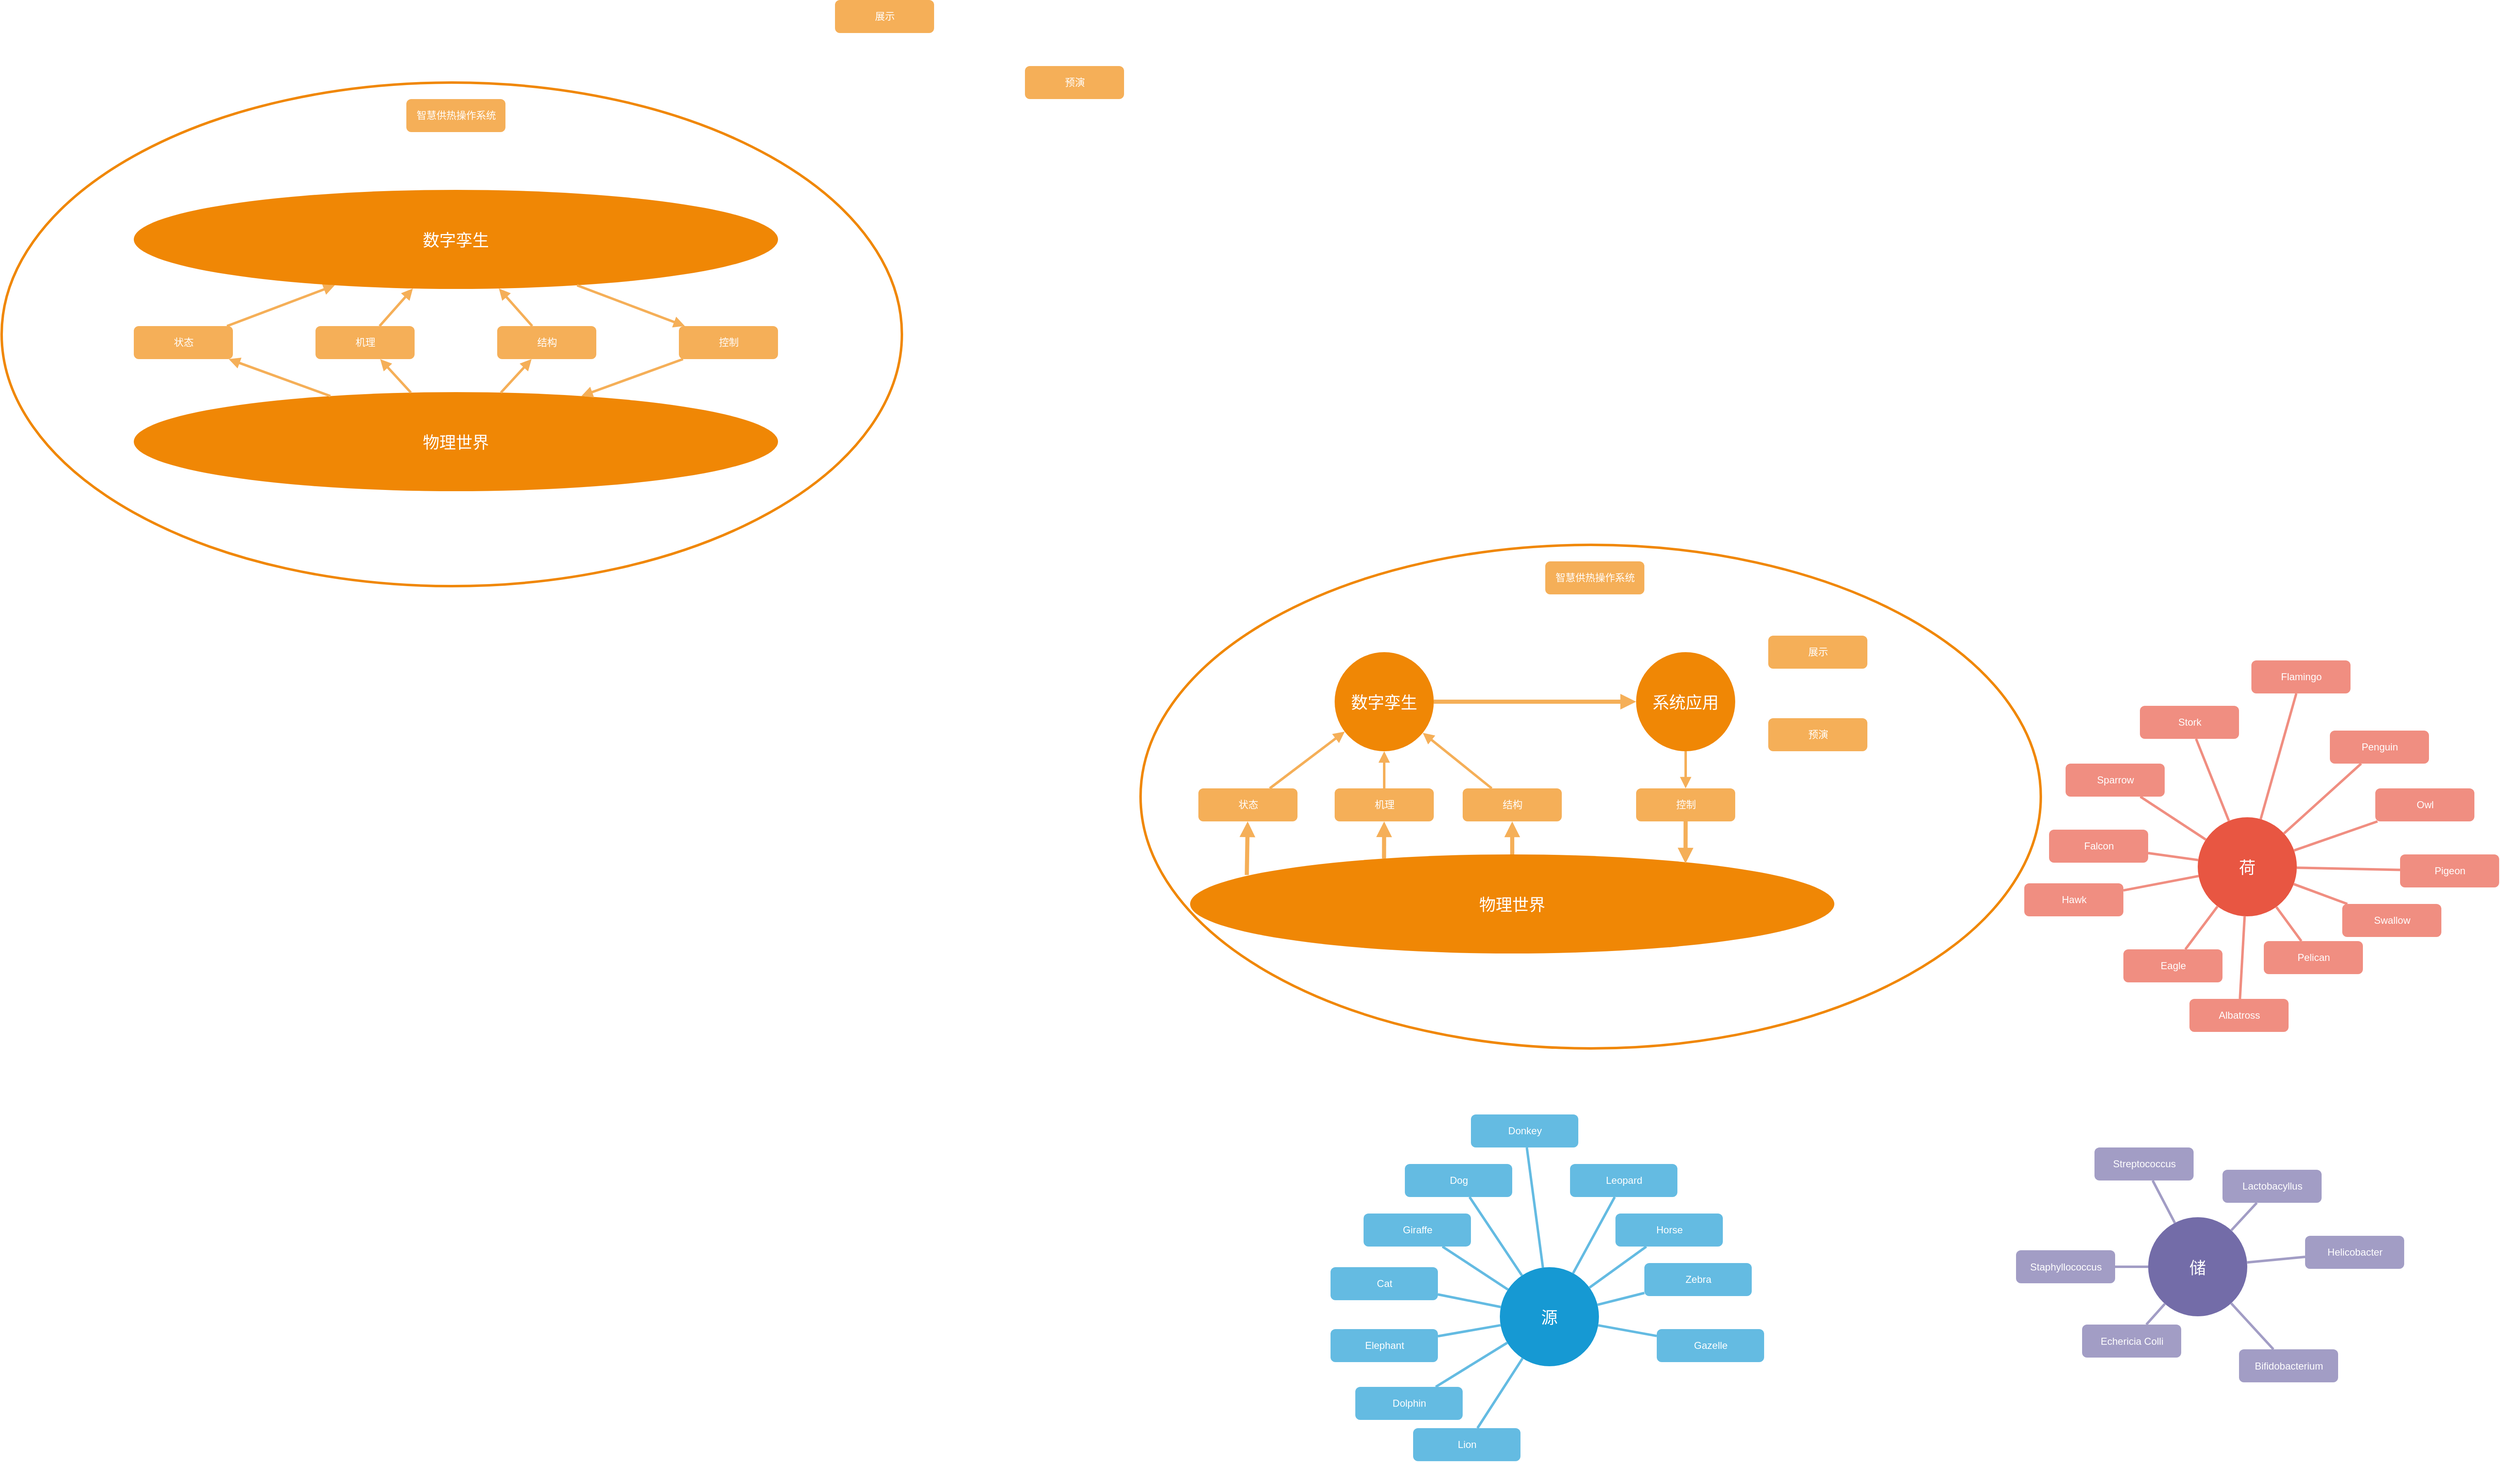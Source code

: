 <mxfile version="14.6.3" type="github">
  <diagram id="6a731a19-8d31-9384-78a2-239565b7b9f0" name="Page-1">
    <mxGraphModel dx="4791" dy="2051" grid="1" gridSize="10" guides="1" tooltips="1" connect="1" arrows="1" fold="1" page="1" pageScale="1" pageWidth="1169" pageHeight="827" background="#ffffff" math="0" shadow="0">
      <root>
        <mxCell id="0" />
        <mxCell id="1" parent="0" />
        <mxCell id="1351" value="网" style="ellipse;whiteSpace=wrap;html=1;shadow=0;fontFamily=Helvetica;fontSize=20;fontColor=#FFFFFF;align=center;strokeWidth=3;fillColor=none;strokeColor=#F08705;" parent="1" vertex="1">
          <mxGeometry x="210" y="200" width="1090" height="610" as="geometry" />
        </mxCell>
        <mxCell id="1350" value="源" style="ellipse;whiteSpace=wrap;html=1;shadow=0;fontFamily=Helvetica;fontSize=20;fontColor=#FFFFFF;align=center;strokeWidth=3;fillColor=#1699D3;strokeColor=none;" parent="1" vertex="1">
          <mxGeometry x="645" y="1075" width="120" height="120" as="geometry" />
        </mxCell>
        <mxCell id="1352" value="荷" style="ellipse;whiteSpace=wrap;html=1;shadow=0;fontFamily=Helvetica;fontSize=20;fontColor=#FFFFFF;align=center;strokeWidth=3;fillColor=#E85642;strokeColor=none;" parent="1" vertex="1">
          <mxGeometry x="1490" y="530" width="120" height="120" as="geometry" />
        </mxCell>
        <mxCell id="1354" value="储" style="ellipse;whiteSpace=wrap;html=1;shadow=0;fontFamily=Helvetica;fontSize=20;fontColor=#FFFFFF;align=center;strokeWidth=3;fillColor=#736ca8;strokeColor=none;" parent="1" vertex="1">
          <mxGeometry x="1430" y="1014.5" width="120" height="120" as="geometry" />
        </mxCell>
        <mxCell id="1357" value="状态" style="rounded=1;fillColor=#f5af58;strokeColor=none;strokeWidth=3;shadow=0;html=1;fontColor=#FFFFFF;" parent="1" vertex="1">
          <mxGeometry x="280" y="495" width="120" height="40" as="geometry" />
        </mxCell>
        <mxCell id="1358" value="Dolphin" style="rounded=1;fillColor=#64BBE2;strokeColor=none;strokeWidth=3;shadow=0;html=1;fontColor=#FFFFFF;" parent="1" vertex="1">
          <mxGeometry x="470" y="1220" width="130" height="40" as="geometry" />
        </mxCell>
        <mxCell id="1367" value="Lion" style="rounded=1;fillColor=#64BBE2;strokeColor=none;strokeWidth=3;shadow=0;html=1;fontColor=#FFFFFF;" parent="1" vertex="1">
          <mxGeometry x="540" y="1270" width="130" height="40" as="geometry" />
        </mxCell>
        <mxCell id="1368" value="Elephant" style="rounded=1;fillColor=#64BBE2;strokeColor=none;strokeWidth=3;shadow=0;html=1;fontColor=#FFFFFF;" parent="1" vertex="1">
          <mxGeometry x="440" y="1150" width="130" height="40" as="geometry" />
        </mxCell>
        <mxCell id="1369" value="Cat" style="rounded=1;fillColor=#64BBE2;strokeColor=none;strokeWidth=3;shadow=0;html=1;fontColor=#FFFFFF;" parent="1" vertex="1">
          <mxGeometry x="440" y="1075" width="130" height="40" as="geometry" />
        </mxCell>
        <mxCell id="1370" value="Giraffe" style="rounded=1;fillColor=#64BBE2;strokeColor=none;strokeWidth=3;shadow=0;html=1;fontColor=#FFFFFF;" parent="1" vertex="1">
          <mxGeometry x="480" y="1010" width="130" height="40" as="geometry" />
        </mxCell>
        <mxCell id="1371" value="Dog" style="rounded=1;fillColor=#64BBE2;strokeColor=none;strokeWidth=3;shadow=0;html=1;fontColor=#FFFFFF;" parent="1" vertex="1">
          <mxGeometry x="530" y="950" width="130" height="40" as="geometry" />
        </mxCell>
        <mxCell id="1372" value="Donkey" style="rounded=1;fillColor=#64BBE2;strokeColor=none;strokeWidth=3;shadow=0;html=1;fontColor=#FFFFFF;" parent="1" vertex="1">
          <mxGeometry x="610" y="890" width="130" height="40" as="geometry" />
        </mxCell>
        <mxCell id="1373" value="Leopard" style="rounded=1;fillColor=#64BBE2;strokeColor=none;strokeWidth=3;shadow=0;html=1;fontColor=#FFFFFF;" parent="1" vertex="1">
          <mxGeometry x="730" y="950" width="130" height="40" as="geometry" />
        </mxCell>
        <mxCell id="1374" value="Horse" style="rounded=1;fillColor=#64BBE2;strokeColor=none;strokeWidth=3;shadow=0;html=1;fontColor=#FFFFFF;" parent="1" vertex="1">
          <mxGeometry x="785" y="1010" width="130" height="40" as="geometry" />
        </mxCell>
        <mxCell id="1375" value="Zebra" style="rounded=1;fillColor=#64BBE2;strokeColor=none;strokeWidth=3;shadow=0;html=1;fontColor=#FFFFFF;" parent="1" vertex="1">
          <mxGeometry x="820" y="1070" width="130" height="40" as="geometry" />
        </mxCell>
        <mxCell id="1376" value="Gazelle" style="rounded=1;fillColor=#64BBE2;strokeColor=none;strokeWidth=3;shadow=0;html=1;fontColor=#FFFFFF;" parent="1" vertex="1">
          <mxGeometry x="835" y="1150" width="130" height="40" as="geometry" />
        </mxCell>
        <mxCell id="1377" value="" style="edgeStyle=none;endArrow=none;strokeWidth=3;strokeColor=#64BBE2;html=1;" parent="1" source="1350" target="1376" edge="1">
          <mxGeometry x="-100" y="860" width="100" height="100" as="geometry">
            <mxPoint x="-100" y="960" as="sourcePoint" />
            <mxPoint y="860" as="targetPoint" />
          </mxGeometry>
        </mxCell>
        <mxCell id="1378" value="" style="edgeStyle=none;endArrow=none;strokeWidth=3;strokeColor=#64BBE2;html=1;" parent="1" source="1350" target="1367" edge="1">
          <mxGeometry x="-100" y="860" width="100" height="100" as="geometry">
            <mxPoint x="-100" y="960" as="sourcePoint" />
            <mxPoint y="860" as="targetPoint" />
          </mxGeometry>
        </mxCell>
        <mxCell id="1379" value="" style="edgeStyle=none;endArrow=none;strokeWidth=3;strokeColor=#64BBE2;html=1;" parent="1" source="1350" target="1358" edge="1">
          <mxGeometry x="-100" y="860" width="100" height="100" as="geometry">
            <mxPoint x="-100" y="960" as="sourcePoint" />
            <mxPoint y="860" as="targetPoint" />
          </mxGeometry>
        </mxCell>
        <mxCell id="1380" value="" style="edgeStyle=none;endArrow=none;strokeWidth=3;strokeColor=#64BBE2;html=1;" parent="1" source="1350" target="1368" edge="1">
          <mxGeometry x="-100" y="860" width="100" height="100" as="geometry">
            <mxPoint x="-100" y="960" as="sourcePoint" />
            <mxPoint y="860" as="targetPoint" />
          </mxGeometry>
        </mxCell>
        <mxCell id="1381" value="" style="edgeStyle=none;endArrow=none;strokeWidth=3;strokeColor=#64BBE2;html=1;" parent="1" source="1350" target="1369" edge="1">
          <mxGeometry x="-100" y="860" width="100" height="100" as="geometry">
            <mxPoint x="-100" y="960" as="sourcePoint" />
            <mxPoint y="860" as="targetPoint" />
          </mxGeometry>
        </mxCell>
        <mxCell id="1382" value="" style="edgeStyle=none;endArrow=none;strokeWidth=3;strokeColor=#64BBE2;html=1;" parent="1" source="1350" target="1370" edge="1">
          <mxGeometry x="-100" y="860" width="100" height="100" as="geometry">
            <mxPoint x="-100" y="960" as="sourcePoint" />
            <mxPoint y="860" as="targetPoint" />
          </mxGeometry>
        </mxCell>
        <mxCell id="1383" value="" style="edgeStyle=none;endArrow=none;strokeWidth=3;strokeColor=#64BBE2;html=1;" parent="1" source="1350" target="1371" edge="1">
          <mxGeometry x="-100" y="860" width="100" height="100" as="geometry">
            <mxPoint x="-100" y="960" as="sourcePoint" />
            <mxPoint y="860" as="targetPoint" />
          </mxGeometry>
        </mxCell>
        <mxCell id="1384" value="" style="edgeStyle=none;endArrow=none;strokeWidth=3;strokeColor=#64BBE2;html=1;" parent="1" source="1350" target="1372" edge="1">
          <mxGeometry x="-100" y="860" width="100" height="100" as="geometry">
            <mxPoint x="-100" y="960" as="sourcePoint" />
            <mxPoint y="860" as="targetPoint" />
          </mxGeometry>
        </mxCell>
        <mxCell id="1385" value="" style="edgeStyle=none;endArrow=none;strokeWidth=3;strokeColor=#64BBE2;html=1;" parent="1" source="1350" target="1373" edge="1">
          <mxGeometry x="-100" y="860" width="100" height="100" as="geometry">
            <mxPoint x="-100" y="960" as="sourcePoint" />
            <mxPoint y="860" as="targetPoint" />
          </mxGeometry>
        </mxCell>
        <mxCell id="1386" value="" style="edgeStyle=none;endArrow=none;strokeWidth=3;strokeColor=#64BBE2;html=1;" parent="1" source="1350" target="1374" edge="1">
          <mxGeometry x="-100" y="860" width="100" height="100" as="geometry">
            <mxPoint x="-100" y="960" as="sourcePoint" />
            <mxPoint y="860" as="targetPoint" />
          </mxGeometry>
        </mxCell>
        <mxCell id="1387" value="" style="edgeStyle=none;endArrow=none;strokeWidth=3;strokeColor=#64BBE2;html=1;" parent="1" source="1350" target="1375" edge="1">
          <mxGeometry x="-100" y="860" width="100" height="100" as="geometry">
            <mxPoint x="-100" y="960" as="sourcePoint" />
            <mxPoint y="860" as="targetPoint" />
          </mxGeometry>
        </mxCell>
        <mxCell id="1388" value="机理" style="rounded=1;fillColor=#f5af58;strokeColor=none;strokeWidth=3;shadow=0;html=1;fontColor=#FFFFFF;" parent="1" vertex="1">
          <mxGeometry x="445" y="495" width="120" height="40" as="geometry" />
        </mxCell>
        <mxCell id="1389" value="结构" style="rounded=1;fillColor=#f5af58;strokeColor=none;strokeWidth=3;shadow=0;html=1;fontColor=#FFFFFF;" parent="1" vertex="1">
          <mxGeometry x="600" y="495" width="120" height="40" as="geometry" />
        </mxCell>
        <mxCell id="1399" value="" style="edgeStyle=none;endArrow=none;strokeWidth=3;strokeColor=#F5AF58;html=1;startArrow=block;startFill=1;" parent="1" source="U495OxJO6NoyhL9MvVn5-1544" target="1357" edge="1">
          <mxGeometry x="-420" y="291.5" width="100" height="100" as="geometry">
            <mxPoint x="-420" y="391.5" as="sourcePoint" />
            <mxPoint x="-320" y="291.5" as="targetPoint" />
          </mxGeometry>
        </mxCell>
        <mxCell id="1400" value="" style="edgeStyle=none;endArrow=none;strokeWidth=3;strokeColor=#F5AF58;html=1;startArrow=block;startFill=1;" parent="1" source="U495OxJO6NoyhL9MvVn5-1544" target="1388" edge="1">
          <mxGeometry x="-420" y="291.5" width="100" height="100" as="geometry">
            <mxPoint x="-420" y="391.5" as="sourcePoint" />
            <mxPoint x="-320" y="291.5" as="targetPoint" />
          </mxGeometry>
        </mxCell>
        <mxCell id="1401" value="" style="edgeStyle=none;endArrow=none;strokeWidth=3;strokeColor=#F5AF58;html=1;startArrow=block;startFill=1;" parent="1" source="U495OxJO6NoyhL9MvVn5-1544" target="1389" edge="1">
          <mxGeometry x="-420" y="291.5" width="100" height="100" as="geometry">
            <mxPoint x="-420" y="391.5" as="sourcePoint" />
            <mxPoint x="-320" y="291.5" as="targetPoint" />
          </mxGeometry>
        </mxCell>
        <mxCell id="1411" value="Eagle" style="rounded=1;fillColor=#f08e81;strokeColor=none;strokeWidth=3;shadow=0;html=1;fontColor=#FFFFFF;" parent="1" vertex="1">
          <mxGeometry x="1400" y="690" width="120" height="40" as="geometry" />
        </mxCell>
        <mxCell id="1412" value="Pigeon" style="rounded=1;fillColor=#f08e81;strokeColor=none;strokeWidth=3;shadow=0;html=1;fontColor=#FFFFFF;" parent="1" vertex="1">
          <mxGeometry x="1735" y="575" width="120" height="40" as="geometry" />
        </mxCell>
        <mxCell id="1413" value="Hawk" style="rounded=1;fillColor=#f08e81;strokeColor=none;strokeWidth=3;shadow=0;html=1;fontColor=#FFFFFF;" parent="1" vertex="1">
          <mxGeometry x="1280" y="610" width="120" height="40" as="geometry" />
        </mxCell>
        <mxCell id="1414" value="Falcon" style="rounded=1;fillColor=#f08e81;strokeColor=none;strokeWidth=3;shadow=0;html=1;fontColor=#FFFFFF;" parent="1" vertex="1">
          <mxGeometry x="1310" y="545" width="120" height="40" as="geometry" />
        </mxCell>
        <mxCell id="1415" value="Sparrow" style="rounded=1;fillColor=#f08e81;strokeColor=none;strokeWidth=3;shadow=0;html=1;fontColor=#FFFFFF;" parent="1" vertex="1">
          <mxGeometry x="1330" y="465" width="120" height="40" as="geometry" />
        </mxCell>
        <mxCell id="1416" value="Stork" style="rounded=1;fillColor=#f08e81;strokeColor=none;strokeWidth=3;shadow=0;html=1;fontColor=#FFFFFF;" parent="1" vertex="1">
          <mxGeometry x="1420" y="395" width="120" height="40" as="geometry" />
        </mxCell>
        <mxCell id="1417" value="Flamingo" style="rounded=1;fillColor=#f08e81;strokeColor=none;strokeWidth=3;shadow=0;html=1;fontColor=#FFFFFF;" parent="1" vertex="1">
          <mxGeometry x="1555" y="340" width="120" height="40" as="geometry" />
        </mxCell>
        <mxCell id="1418" value="Penguin" style="rounded=1;fillColor=#f08e81;strokeColor=none;strokeWidth=3;shadow=0;html=1;fontColor=#FFFFFF;" parent="1" vertex="1">
          <mxGeometry x="1650" y="425" width="120" height="40" as="geometry" />
        </mxCell>
        <mxCell id="1419" value="Owl" style="rounded=1;fillColor=#f08e81;strokeColor=none;strokeWidth=3;shadow=0;html=1;fontColor=#FFFFFF;" parent="1" vertex="1">
          <mxGeometry x="1705" y="495" width="120" height="40" as="geometry" />
        </mxCell>
        <mxCell id="1420" value="Albatross" style="rounded=1;fillColor=#f08e81;strokeColor=none;strokeWidth=3;shadow=0;html=1;fontColor=#FFFFFF;" parent="1" vertex="1">
          <mxGeometry x="1480" y="750" width="120" height="40" as="geometry" />
        </mxCell>
        <mxCell id="1421" value="Pelican" style="rounded=1;fillColor=#f08e81;strokeColor=none;strokeWidth=3;shadow=0;html=1;fontColor=#FFFFFF;" parent="1" vertex="1">
          <mxGeometry x="1570" y="680" width="120" height="40" as="geometry" />
        </mxCell>
        <mxCell id="1422" value="Swallow" style="rounded=1;fillColor=#f08e81;strokeColor=none;strokeWidth=3;shadow=0;html=1;fontColor=#FFFFFF;" parent="1" vertex="1">
          <mxGeometry x="1665" y="635" width="120" height="40" as="geometry" />
        </mxCell>
        <mxCell id="1423" value="" style="edgeStyle=none;endArrow=none;strokeWidth=3;strokeColor=#F08E81;html=1;" parent="1" source="1352" target="1411" edge="1">
          <mxGeometry x="-180" y="280" width="100" height="100" as="geometry">
            <mxPoint x="-180" y="380" as="sourcePoint" />
            <mxPoint x="-80" y="280" as="targetPoint" />
          </mxGeometry>
        </mxCell>
        <mxCell id="1424" value="" style="edgeStyle=none;endArrow=none;strokeWidth=3;strokeColor=#F08E81;html=1;" parent="1" source="1352" target="1413" edge="1">
          <mxGeometry x="-180" y="280" width="100" height="100" as="geometry">
            <mxPoint x="-180" y="380" as="sourcePoint" />
            <mxPoint x="-80" y="280" as="targetPoint" />
          </mxGeometry>
        </mxCell>
        <mxCell id="1425" value="" style="edgeStyle=none;endArrow=none;strokeWidth=3;strokeColor=#F08E81;html=1;" parent="1" source="1352" target="1414" edge="1">
          <mxGeometry x="-180" y="280" width="100" height="100" as="geometry">
            <mxPoint x="-180" y="380" as="sourcePoint" />
            <mxPoint x="-80" y="280" as="targetPoint" />
          </mxGeometry>
        </mxCell>
        <mxCell id="1426" value="" style="edgeStyle=none;endArrow=none;strokeWidth=3;strokeColor=#F08E81;html=1;" parent="1" source="1352" target="1415" edge="1">
          <mxGeometry x="-180" y="280" width="100" height="100" as="geometry">
            <mxPoint x="-180" y="380" as="sourcePoint" />
            <mxPoint x="-80" y="280" as="targetPoint" />
          </mxGeometry>
        </mxCell>
        <mxCell id="1427" value="" style="edgeStyle=none;endArrow=none;strokeWidth=3;strokeColor=#F08E81;html=1;" parent="1" source="1352" target="1416" edge="1">
          <mxGeometry x="-180" y="280" width="100" height="100" as="geometry">
            <mxPoint x="-180" y="380" as="sourcePoint" />
            <mxPoint x="-80" y="280" as="targetPoint" />
          </mxGeometry>
        </mxCell>
        <mxCell id="1428" value="" style="edgeStyle=none;endArrow=none;strokeWidth=3;strokeColor=#F08E81;html=1;" parent="1" source="1352" target="1417" edge="1">
          <mxGeometry x="-180" y="280" width="100" height="100" as="geometry">
            <mxPoint x="-180" y="380" as="sourcePoint" />
            <mxPoint x="-80" y="280" as="targetPoint" />
          </mxGeometry>
        </mxCell>
        <mxCell id="1429" value="" style="edgeStyle=none;endArrow=none;strokeWidth=3;strokeColor=#F08E81;html=1;" parent="1" source="1352" target="1418" edge="1">
          <mxGeometry x="-180" y="280" width="100" height="100" as="geometry">
            <mxPoint x="-180" y="380" as="sourcePoint" />
            <mxPoint x="-80" y="280" as="targetPoint" />
          </mxGeometry>
        </mxCell>
        <mxCell id="1430" value="" style="edgeStyle=none;endArrow=none;strokeWidth=3;strokeColor=#F08E81;html=1;" parent="1" source="1352" target="1419" edge="1">
          <mxGeometry x="-180" y="280" width="100" height="100" as="geometry">
            <mxPoint x="-180" y="380" as="sourcePoint" />
            <mxPoint x="-80" y="280" as="targetPoint" />
          </mxGeometry>
        </mxCell>
        <mxCell id="1431" value="" style="edgeStyle=none;endArrow=none;strokeWidth=3;strokeColor=#F08E81;html=1;" parent="1" source="1352" target="1412" edge="1">
          <mxGeometry x="-180" y="280" width="100" height="100" as="geometry">
            <mxPoint x="-180" y="380" as="sourcePoint" />
            <mxPoint x="-80" y="280" as="targetPoint" />
          </mxGeometry>
        </mxCell>
        <mxCell id="1432" value="" style="edgeStyle=none;endArrow=none;strokeWidth=3;strokeColor=#F08E81;html=1;" parent="1" source="1352" target="1422" edge="1">
          <mxGeometry x="-180" y="280" width="100" height="100" as="geometry">
            <mxPoint x="-180" y="380" as="sourcePoint" />
            <mxPoint x="-80" y="280" as="targetPoint" />
          </mxGeometry>
        </mxCell>
        <mxCell id="1433" value="" style="edgeStyle=none;endArrow=none;strokeWidth=3;strokeColor=#F08E81;html=1;" parent="1" source="1352" target="1421" edge="1">
          <mxGeometry x="-180" y="280" width="100" height="100" as="geometry">
            <mxPoint x="-180" y="380" as="sourcePoint" />
            <mxPoint x="-80" y="280" as="targetPoint" />
          </mxGeometry>
        </mxCell>
        <mxCell id="1434" value="" style="edgeStyle=none;endArrow=none;strokeWidth=3;strokeColor=#F08E81;html=1;" parent="1" source="1352" target="1420" edge="1">
          <mxGeometry x="-180" y="280" width="100" height="100" as="geometry">
            <mxPoint x="-180" y="380" as="sourcePoint" />
            <mxPoint x="-80" y="280" as="targetPoint" />
          </mxGeometry>
        </mxCell>
        <mxCell id="1457" value="Streptococcus" style="rounded=1;fillColor=#a29dc5;strokeColor=none;strokeWidth=3;shadow=0;html=1;fontColor=#FFFFFF;" parent="1" vertex="1">
          <mxGeometry x="1365" y="930" width="120" height="40" as="geometry" />
        </mxCell>
        <mxCell id="1458" value="Echericia Colli" style="rounded=1;fillColor=#a29dc5;strokeColor=none;strokeWidth=3;shadow=0;html=1;fontColor=#FFFFFF;" parent="1" vertex="1">
          <mxGeometry x="1350" y="1144.5" width="120" height="40" as="geometry" />
        </mxCell>
        <mxCell id="1459" value="Lactobacyllus" style="rounded=1;fillColor=#a29dc5;strokeColor=none;strokeWidth=3;shadow=0;html=1;fontColor=#FFFFFF;" parent="1" vertex="1">
          <mxGeometry x="1520" y="957" width="120" height="40" as="geometry" />
        </mxCell>
        <mxCell id="1460" value="Helicobacter" style="rounded=1;fillColor=#a29dc5;strokeColor=none;strokeWidth=3;shadow=0;html=1;fontColor=#FFFFFF;" parent="1" vertex="1">
          <mxGeometry x="1620" y="1037" width="120" height="40" as="geometry" />
        </mxCell>
        <mxCell id="1461" value="Bifidobacterium" style="rounded=1;fillColor=#a29dc5;strokeColor=none;strokeWidth=3;shadow=0;html=1;fontColor=#FFFFFF;" parent="1" vertex="1">
          <mxGeometry x="1540" y="1174.5" width="120" height="40" as="geometry" />
        </mxCell>
        <mxCell id="1462" value="Staphyllococcus" style="rounded=1;fillColor=#a29dc5;strokeColor=none;strokeWidth=3;shadow=0;html=1;fontColor=#FFFFFF;" parent="1" vertex="1">
          <mxGeometry x="1270" y="1054.5" width="120" height="40" as="geometry" />
        </mxCell>
        <mxCell id="1463" value="" style="edgeStyle=none;endArrow=none;strokeWidth=3;strokeColor=#A29DC5;html=1;" parent="1" source="1354" target="1460" edge="1">
          <mxGeometry x="-30" y="-260.5" width="100" height="100" as="geometry">
            <mxPoint x="-30" y="-160.5" as="sourcePoint" />
            <mxPoint x="70" y="-260.5" as="targetPoint" />
          </mxGeometry>
        </mxCell>
        <mxCell id="1464" value="" style="edgeStyle=none;endArrow=none;strokeWidth=3;strokeColor=#A29DC5;html=1;" parent="1" source="1354" target="1461" edge="1">
          <mxGeometry x="-30" y="-260.5" width="100" height="100" as="geometry">
            <mxPoint x="-30" y="-160.5" as="sourcePoint" />
            <mxPoint x="70" y="-260.5" as="targetPoint" />
          </mxGeometry>
        </mxCell>
        <mxCell id="1465" value="" style="edgeStyle=none;endArrow=none;strokeWidth=3;strokeColor=#A29DC5;html=1;" parent="1" source="1354" target="1458" edge="1">
          <mxGeometry x="-30" y="-260.5" width="100" height="100" as="geometry">
            <mxPoint x="-30" y="-160.5" as="sourcePoint" />
            <mxPoint x="70" y="-260.5" as="targetPoint" />
          </mxGeometry>
        </mxCell>
        <mxCell id="1466" value="" style="edgeStyle=none;endArrow=none;strokeWidth=3;strokeColor=#A29DC5;html=1;" parent="1" source="1354" target="1462" edge="1">
          <mxGeometry x="-30" y="-260.5" width="100" height="100" as="geometry">
            <mxPoint x="-30" y="-160.5" as="sourcePoint" />
            <mxPoint x="70" y="-260.5" as="targetPoint" />
          </mxGeometry>
        </mxCell>
        <mxCell id="1467" value="" style="edgeStyle=none;endArrow=none;strokeWidth=3;strokeColor=#A29DC5;html=1;" parent="1" source="1354" target="1457" edge="1">
          <mxGeometry x="-30" y="-260.5" width="100" height="100" as="geometry">
            <mxPoint x="-30" y="-160.5" as="sourcePoint" />
            <mxPoint x="70" y="-260.5" as="targetPoint" />
          </mxGeometry>
        </mxCell>
        <mxCell id="1514" style="edgeStyle=orthogonalEdgeStyle;rounded=0;html=1;exitX=0.75;exitY=0;entryX=0.75;entryY=0;startArrow=none;startFill=0;endArrow=block;endFill=1;jettySize=auto;orthogonalLoop=1;strokeColor=#12aab5;strokeWidth=6;fontSize=20;fontColor=#2F5B7C;" parent="1" source="1414" target="1414" edge="1">
          <mxGeometry relative="1" as="geometry" />
        </mxCell>
        <mxCell id="1541" value="" style="edgeStyle=none;endArrow=none;strokeWidth=3;strokeColor=#A29DC5;html=1;" parent="1" source="1354" target="1459" edge="1">
          <mxGeometry x="-1455" y="-565.5" width="100" height="100" as="geometry">
            <mxPoint x="-1455" y="-465.5" as="sourcePoint" />
            <mxPoint x="-1355" y="-565.5" as="targetPoint" />
          </mxGeometry>
        </mxCell>
        <mxCell id="U495OxJO6NoyhL9MvVn5-1542" value="物理世界" style="ellipse;whiteSpace=wrap;html=1;shadow=0;fontFamily=Helvetica;fontSize=20;fontColor=#FFFFFF;align=center;strokeWidth=3;fillColor=#F08705;strokeColor=none;gradientColor=none;" vertex="1" parent="1">
          <mxGeometry x="270" y="575" width="780" height="120" as="geometry" />
        </mxCell>
        <mxCell id="U495OxJO6NoyhL9MvVn5-1543" value="系统应用" style="ellipse;whiteSpace=wrap;html=1;shadow=0;fontFamily=Helvetica;fontSize=20;fontColor=#FFFFFF;align=center;strokeWidth=3;fillColor=#F08705;strokeColor=none;gradientColor=none;" vertex="1" parent="1">
          <mxGeometry x="810" y="330" width="120" height="120" as="geometry" />
        </mxCell>
        <mxCell id="U495OxJO6NoyhL9MvVn5-1544" value="数字孪生" style="ellipse;whiteSpace=wrap;html=1;shadow=0;fontFamily=Helvetica;fontSize=20;fontColor=#FFFFFF;align=center;strokeWidth=3;fillColor=#F08705;strokeColor=none;" vertex="1" parent="1">
          <mxGeometry x="445" y="330" width="120" height="120" as="geometry" />
        </mxCell>
        <mxCell id="U495OxJO6NoyhL9MvVn5-1551" value="智慧供热操作系统" style="rounded=1;fillColor=#f5af58;strokeColor=none;strokeWidth=3;shadow=0;html=1;fontColor=#FFFFFF;" vertex="1" parent="1">
          <mxGeometry x="700" y="220" width="120" height="40" as="geometry" />
        </mxCell>
        <mxCell id="U495OxJO6NoyhL9MvVn5-1557" value="" style="edgeStyle=none;endArrow=none;strokeWidth=5;strokeColor=#F5AF58;html=1;startArrow=block;startFill=1;" edge="1" parent="1" source="1389" target="U495OxJO6NoyhL9MvVn5-1542">
          <mxGeometry x="-410" y="301.5" width="100" height="100" as="geometry">
            <mxPoint x="533.447" y="467.196" as="sourcePoint" />
            <mxPoint x="453.503" y="515" as="targetPoint" />
          </mxGeometry>
        </mxCell>
        <mxCell id="U495OxJO6NoyhL9MvVn5-1558" value="" style="edgeStyle=none;endArrow=block;strokeWidth=5;strokeColor=#F5AF58;html=1;startArrow=none;startFill=0;endFill=1;" edge="1" parent="1" source="U495OxJO6NoyhL9MvVn5-1544" target="U495OxJO6NoyhL9MvVn5-1543">
          <mxGeometry x="-400" y="311.5" width="100" height="100" as="geometry">
            <mxPoint x="615.733" y="488.032" as="sourcePoint" />
            <mxPoint x="684.269" y="603.467" as="targetPoint" />
          </mxGeometry>
        </mxCell>
        <mxCell id="U495OxJO6NoyhL9MvVn5-1559" value="" style="edgeStyle=none;endArrow=none;strokeWidth=3;strokeColor=#F5AF58;html=1;startArrow=block;startFill=1;" edge="1" parent="1" source="U495OxJO6NoyhL9MvVn5-1564" target="U495OxJO6NoyhL9MvVn5-1543">
          <mxGeometry x="-390" y="321.5" width="100" height="100" as="geometry">
            <mxPoint x="870" y="590" as="sourcePoint" />
            <mxPoint x="820" y="436.5" as="targetPoint" />
          </mxGeometry>
        </mxCell>
        <mxCell id="U495OxJO6NoyhL9MvVn5-1560" value="" style="edgeStyle=none;endArrow=none;strokeWidth=5;strokeColor=#F5AF58;html=1;startArrow=block;startFill=1;entryX=0.301;entryY=0.042;entryDx=0;entryDy=0;entryPerimeter=0;" edge="1" parent="1" source="1388" target="U495OxJO6NoyhL9MvVn5-1542">
          <mxGeometry x="-400" y="311.5" width="100" height="100" as="geometry">
            <mxPoint x="670" y="545" as="sourcePoint" />
            <mxPoint x="670" y="585" as="targetPoint" />
          </mxGeometry>
        </mxCell>
        <mxCell id="U495OxJO6NoyhL9MvVn5-1561" value="" style="edgeStyle=none;endArrow=none;strokeWidth=5;strokeColor=#F5AF58;html=1;startArrow=block;startFill=1;entryX=0.088;entryY=0.208;entryDx=0;entryDy=0;entryPerimeter=0;" edge="1" parent="1" source="1357" target="U495OxJO6NoyhL9MvVn5-1542">
          <mxGeometry x="-565.28" y="321.5" width="100" height="100" as="geometry">
            <mxPoint x="339.652" y="545" as="sourcePoint" />
            <mxPoint x="339.5" y="590.04" as="targetPoint" />
          </mxGeometry>
        </mxCell>
        <mxCell id="U495OxJO6NoyhL9MvVn5-1562" value="展示" style="rounded=1;fillColor=#f5af58;strokeColor=none;strokeWidth=3;shadow=0;html=1;fontColor=#FFFFFF;" vertex="1" parent="1">
          <mxGeometry x="970" y="310" width="120" height="40" as="geometry" />
        </mxCell>
        <mxCell id="U495OxJO6NoyhL9MvVn5-1563" value="预演" style="rounded=1;fillColor=#f5af58;strokeColor=none;strokeWidth=3;shadow=0;html=1;fontColor=#FFFFFF;" vertex="1" parent="1">
          <mxGeometry x="970" y="410" width="120" height="40" as="geometry" />
        </mxCell>
        <mxCell id="U495OxJO6NoyhL9MvVn5-1564" value="控制" style="rounded=1;fillColor=#f5af58;strokeColor=none;strokeWidth=3;shadow=0;html=1;fontColor=#FFFFFF;" vertex="1" parent="1">
          <mxGeometry x="810" y="495" width="120" height="40" as="geometry" />
        </mxCell>
        <mxCell id="U495OxJO6NoyhL9MvVn5-1565" value="" style="edgeStyle=none;endArrow=none;strokeWidth=5;strokeColor=#F5AF58;html=1;startArrow=block;startFill=1;exitX=0.769;exitY=0.092;exitDx=0;exitDy=0;exitPerimeter=0;" edge="1" parent="1" source="U495OxJO6NoyhL9MvVn5-1542" target="U495OxJO6NoyhL9MvVn5-1564">
          <mxGeometry x="-380" y="331.5" width="100" height="100" as="geometry">
            <mxPoint x="880" y="500" as="sourcePoint" />
            <mxPoint x="880" y="460" as="targetPoint" />
          </mxGeometry>
        </mxCell>
        <mxCell id="U495OxJO6NoyhL9MvVn5-1566" value="网" style="ellipse;whiteSpace=wrap;html=1;shadow=0;fontFamily=Helvetica;fontSize=20;fontColor=#FFFFFF;align=center;strokeWidth=3;fillColor=none;strokeColor=#F08705;" vertex="1" parent="1">
          <mxGeometry x="-1169" y="-360" width="1090" height="610" as="geometry" />
        </mxCell>
        <mxCell id="U495OxJO6NoyhL9MvVn5-1567" value="状态" style="rounded=1;fillColor=#f5af58;strokeColor=none;strokeWidth=3;shadow=0;html=1;fontColor=#FFFFFF;" vertex="1" parent="1">
          <mxGeometry x="-1009" y="-65" width="120" height="40" as="geometry" />
        </mxCell>
        <mxCell id="U495OxJO6NoyhL9MvVn5-1568" value="机理" style="rounded=1;fillColor=#f5af58;strokeColor=none;strokeWidth=3;shadow=0;html=1;fontColor=#FFFFFF;" vertex="1" parent="1">
          <mxGeometry x="-789" y="-65" width="120" height="40" as="geometry" />
        </mxCell>
        <mxCell id="U495OxJO6NoyhL9MvVn5-1569" value="结构" style="rounded=1;fillColor=#f5af58;strokeColor=none;strokeWidth=3;shadow=0;html=1;fontColor=#FFFFFF;" vertex="1" parent="1">
          <mxGeometry x="-569" y="-65" width="120" height="40" as="geometry" />
        </mxCell>
        <mxCell id="U495OxJO6NoyhL9MvVn5-1570" value="" style="edgeStyle=none;endArrow=none;strokeWidth=3;strokeColor=#F5AF58;html=1;startArrow=block;startFill=1;" edge="1" parent="1" source="U495OxJO6NoyhL9MvVn5-1575" target="U495OxJO6NoyhL9MvVn5-1567">
          <mxGeometry x="-1698" y="-268.5" width="100" height="100" as="geometry">
            <mxPoint x="-1698" y="-168.5" as="sourcePoint" />
            <mxPoint x="-1598" y="-268.5" as="targetPoint" />
          </mxGeometry>
        </mxCell>
        <mxCell id="U495OxJO6NoyhL9MvVn5-1571" value="" style="edgeStyle=none;endArrow=none;strokeWidth=3;strokeColor=#F5AF58;html=1;startArrow=block;startFill=1;" edge="1" parent="1" source="U495OxJO6NoyhL9MvVn5-1575" target="U495OxJO6NoyhL9MvVn5-1568">
          <mxGeometry x="-1698" y="-268.5" width="100" height="100" as="geometry">
            <mxPoint x="-1698" y="-168.5" as="sourcePoint" />
            <mxPoint x="-1598" y="-268.5" as="targetPoint" />
          </mxGeometry>
        </mxCell>
        <mxCell id="U495OxJO6NoyhL9MvVn5-1572" value="" style="edgeStyle=none;endArrow=none;strokeWidth=3;strokeColor=#F5AF58;html=1;startArrow=block;startFill=1;" edge="1" parent="1" source="U495OxJO6NoyhL9MvVn5-1575" target="U495OxJO6NoyhL9MvVn5-1569">
          <mxGeometry x="-1698" y="-268.5" width="100" height="100" as="geometry">
            <mxPoint x="-1698" y="-168.5" as="sourcePoint" />
            <mxPoint x="-1598" y="-268.5" as="targetPoint" />
          </mxGeometry>
        </mxCell>
        <mxCell id="U495OxJO6NoyhL9MvVn5-1573" value="物理世界" style="ellipse;whiteSpace=wrap;html=1;shadow=0;fontFamily=Helvetica;fontSize=20;fontColor=#FFFFFF;align=center;strokeWidth=3;fillColor=#F08705;strokeColor=none;gradientColor=none;" vertex="1" parent="1">
          <mxGeometry x="-1009" y="15" width="780" height="120" as="geometry" />
        </mxCell>
        <mxCell id="U495OxJO6NoyhL9MvVn5-1575" value="数字孪生" style="ellipse;whiteSpace=wrap;html=1;shadow=0;fontFamily=Helvetica;fontSize=20;fontColor=#FFFFFF;align=center;strokeWidth=3;fillColor=#F08705;strokeColor=none;" vertex="1" parent="1">
          <mxGeometry x="-1009" y="-230" width="780" height="120" as="geometry" />
        </mxCell>
        <mxCell id="U495OxJO6NoyhL9MvVn5-1576" value="智慧供热操作系统" style="rounded=1;fillColor=#f5af58;strokeColor=none;strokeWidth=3;shadow=0;html=1;fontColor=#FFFFFF;" vertex="1" parent="1">
          <mxGeometry x="-679" y="-340" width="120" height="40" as="geometry" />
        </mxCell>
        <mxCell id="U495OxJO6NoyhL9MvVn5-1577" value="" style="edgeStyle=none;endArrow=none;strokeWidth=3;strokeColor=#F5AF58;html=1;startArrow=block;startFill=1;" edge="1" parent="1" source="U495OxJO6NoyhL9MvVn5-1569" target="U495OxJO6NoyhL9MvVn5-1573">
          <mxGeometry x="-1688" y="-258.5" width="100" height="100" as="geometry">
            <mxPoint x="-744.553" y="-92.804" as="sourcePoint" />
            <mxPoint x="-824.497" y="-45" as="targetPoint" />
          </mxGeometry>
        </mxCell>
        <mxCell id="U495OxJO6NoyhL9MvVn5-1578" value="" style="edgeStyle=none;endArrow=block;strokeWidth=3;strokeColor=#F5AF58;html=1;startArrow=none;startFill=0;endFill=1;" edge="1" parent="1" source="U495OxJO6NoyhL9MvVn5-1575" target="U495OxJO6NoyhL9MvVn5-1584">
          <mxGeometry x="-1678" y="-248.5" width="100" height="100" as="geometry">
            <mxPoint x="-662.267" y="-71.968" as="sourcePoint" />
            <mxPoint x="-593.731" y="43.467" as="targetPoint" />
          </mxGeometry>
        </mxCell>
        <mxCell id="U495OxJO6NoyhL9MvVn5-1580" value="" style="edgeStyle=none;endArrow=none;strokeWidth=3;strokeColor=#F5AF58;html=1;startArrow=block;startFill=1;" edge="1" parent="1" source="U495OxJO6NoyhL9MvVn5-1568" target="U495OxJO6NoyhL9MvVn5-1573">
          <mxGeometry x="-1678" y="-248.5" width="100" height="100" as="geometry">
            <mxPoint x="-608" y="-15" as="sourcePoint" />
            <mxPoint x="-608" y="25" as="targetPoint" />
          </mxGeometry>
        </mxCell>
        <mxCell id="U495OxJO6NoyhL9MvVn5-1581" value="" style="edgeStyle=none;endArrow=none;strokeWidth=3;strokeColor=#F5AF58;html=1;startArrow=block;startFill=1;" edge="1" parent="1" source="U495OxJO6NoyhL9MvVn5-1567" target="U495OxJO6NoyhL9MvVn5-1573">
          <mxGeometry x="-1843.28" y="-238.5" width="100" height="100" as="geometry">
            <mxPoint x="-938.348" y="-15" as="sourcePoint" />
            <mxPoint x="-938.5" y="30.04" as="targetPoint" />
          </mxGeometry>
        </mxCell>
        <mxCell id="U495OxJO6NoyhL9MvVn5-1582" value="展示" style="rounded=1;fillColor=#f5af58;strokeColor=none;strokeWidth=3;shadow=0;html=1;fontColor=#FFFFFF;" vertex="1" parent="1">
          <mxGeometry x="-160" y="-460" width="120" height="40" as="geometry" />
        </mxCell>
        <mxCell id="U495OxJO6NoyhL9MvVn5-1583" value="预演" style="rounded=1;fillColor=#f5af58;strokeColor=none;strokeWidth=3;shadow=0;html=1;fontColor=#FFFFFF;" vertex="1" parent="1">
          <mxGeometry x="70" y="-380" width="120" height="40" as="geometry" />
        </mxCell>
        <mxCell id="U495OxJO6NoyhL9MvVn5-1584" value="控制" style="rounded=1;fillColor=#f5af58;strokeColor=none;strokeWidth=3;shadow=0;html=1;fontColor=#FFFFFF;" vertex="1" parent="1">
          <mxGeometry x="-349" y="-65" width="120" height="40" as="geometry" />
        </mxCell>
        <mxCell id="U495OxJO6NoyhL9MvVn5-1585" value="" style="edgeStyle=none;endArrow=none;strokeWidth=3;strokeColor=#F5AF58;html=1;startArrow=block;startFill=1;" edge="1" parent="1" source="U495OxJO6NoyhL9MvVn5-1573" target="U495OxJO6NoyhL9MvVn5-1584">
          <mxGeometry x="-1658" y="-228.5" width="100" height="100" as="geometry">
            <mxPoint x="-398" y="-60" as="sourcePoint" />
            <mxPoint x="-398" y="-100" as="targetPoint" />
          </mxGeometry>
        </mxCell>
      </root>
    </mxGraphModel>
  </diagram>
</mxfile>

